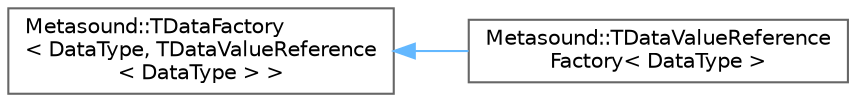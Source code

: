 digraph "Graphical Class Hierarchy"
{
 // INTERACTIVE_SVG=YES
 // LATEX_PDF_SIZE
  bgcolor="transparent";
  edge [fontname=Helvetica,fontsize=10,labelfontname=Helvetica,labelfontsize=10];
  node [fontname=Helvetica,fontsize=10,shape=box,height=0.2,width=0.4];
  rankdir="LR";
  Node0 [id="Node000000",label="Metasound::TDataFactory\l\< DataType, TDataValueReference\l\< DataType \> \>",height=0.2,width=0.4,color="grey40", fillcolor="white", style="filled",URL="$d3/d70/structMetasound_1_1TDataFactory.html",tooltip=" "];
  Node0 -> Node1 [id="edge5900_Node000000_Node000001",dir="back",color="steelblue1",style="solid",tooltip=" "];
  Node1 [id="Node000001",label="Metasound::TDataValueReference\lFactory\< DataType \>",height=0.2,width=0.4,color="grey40", fillcolor="white", style="filled",URL="$db/de6/structMetasound_1_1TDataValueReferenceFactory.html",tooltip="TDataValueReferenceFactory creates TDataValueReferences for the given DataType."];
}
